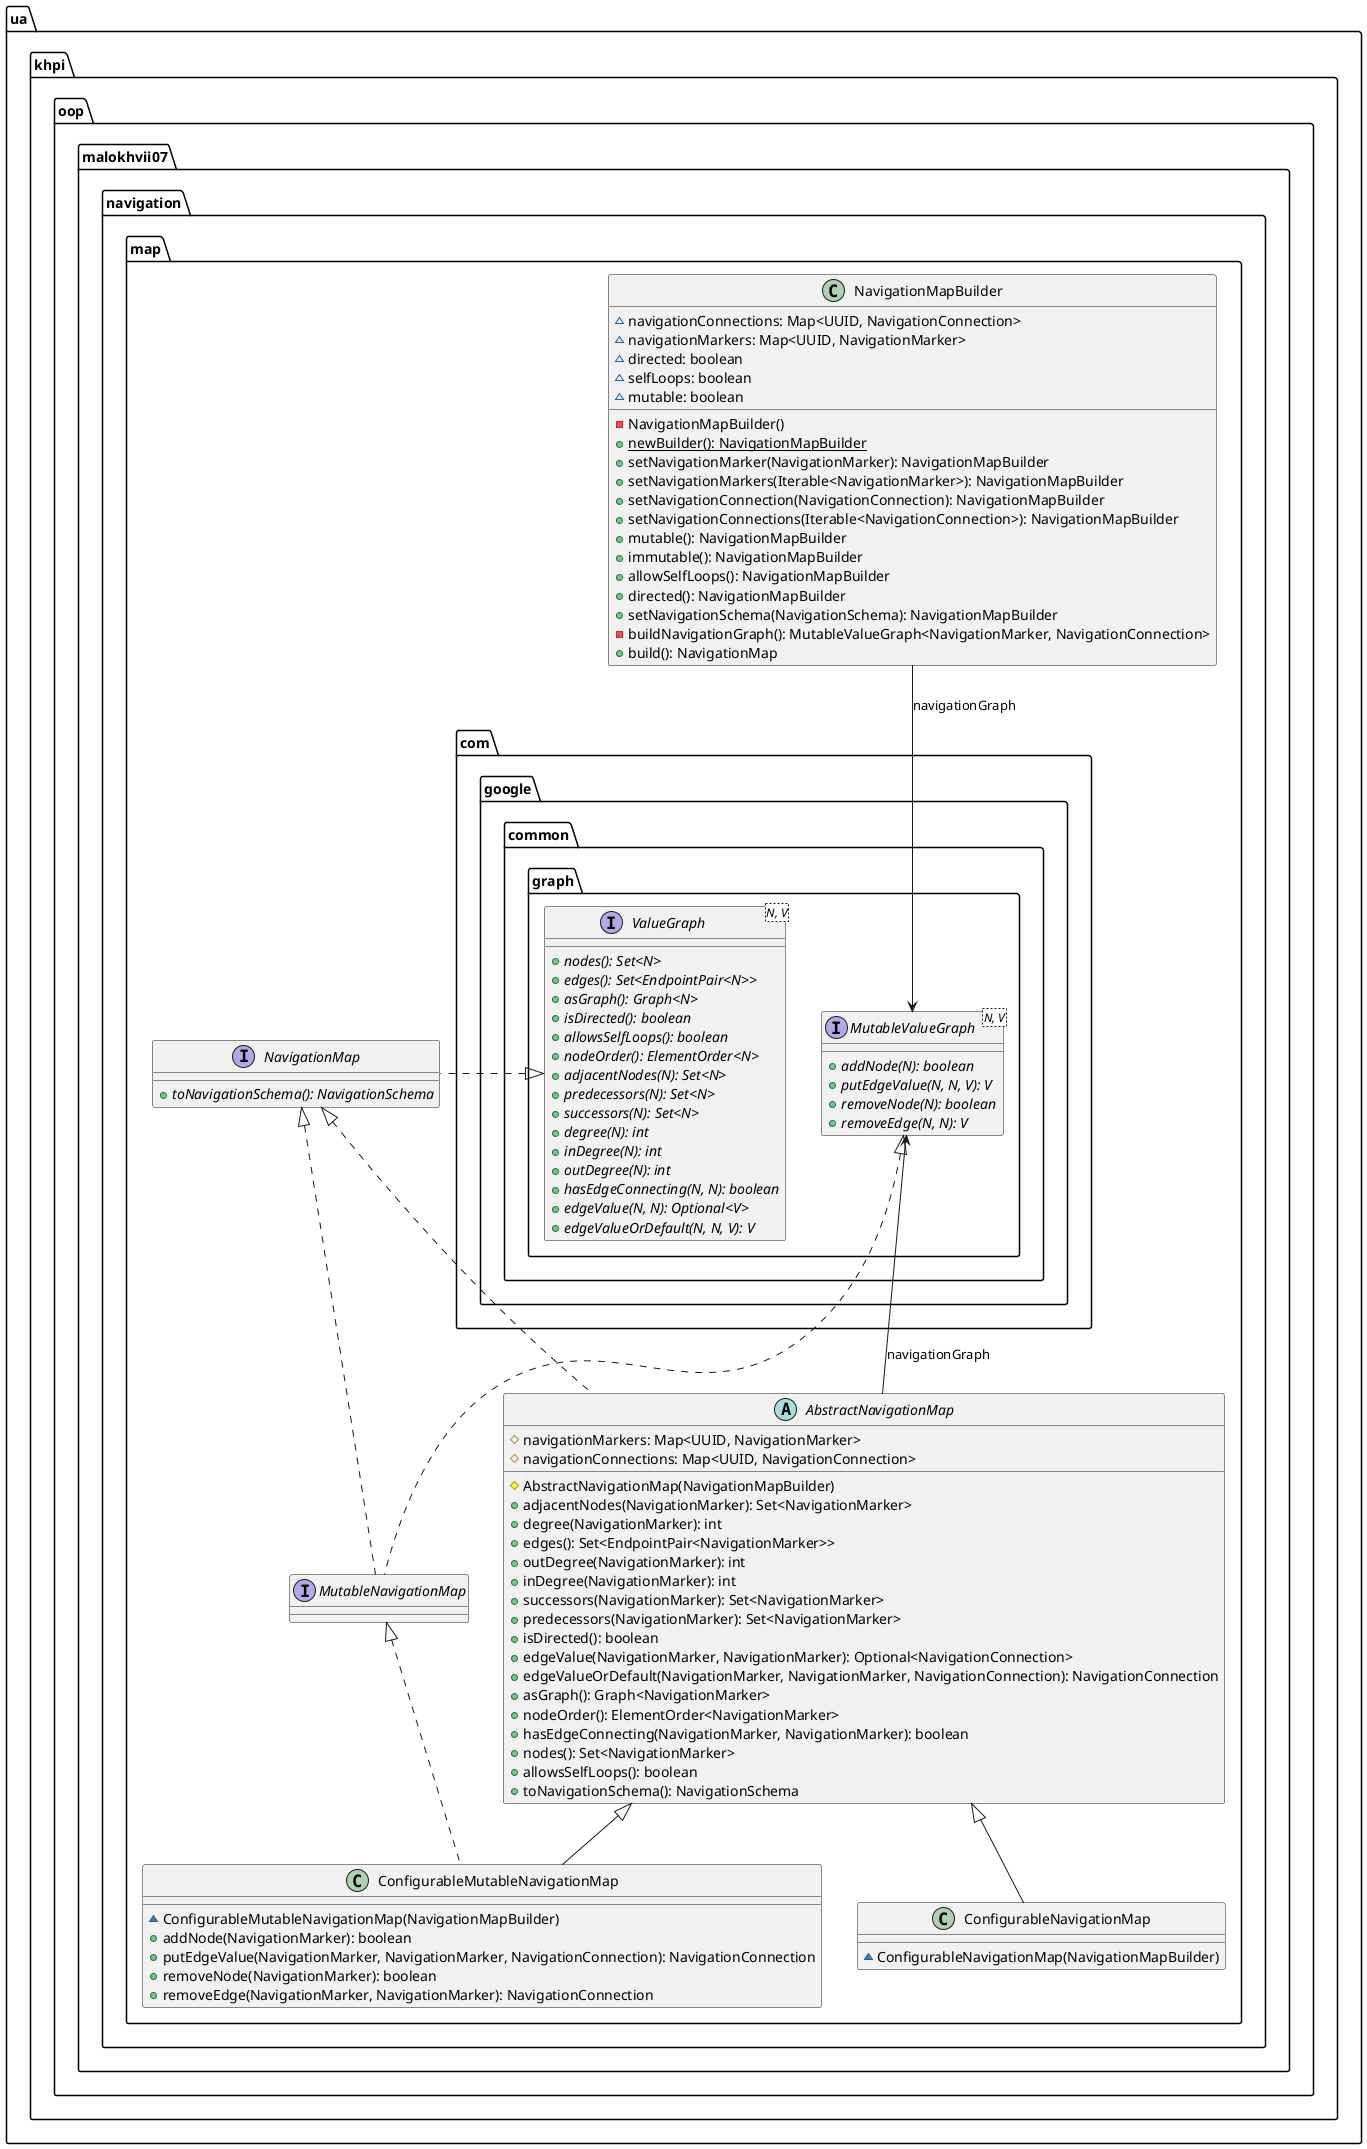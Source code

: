 @startuml

    namespace ua.khpi.oop.malokhvii07.navigation.map {

        class NavigationMapBuilder {
            ~navigationConnections: Map<UUID, NavigationConnection>
            ~navigationMarkers: Map<UUID, NavigationMarker>
            ~directed: boolean
            ~selfLoops: boolean
            ~mutable: boolean
            -NavigationMapBuilder()
            {static} +newBuilder(): NavigationMapBuilder
            +setNavigationMarker(NavigationMarker): NavigationMapBuilder
            +setNavigationMarkers(Iterable<NavigationMarker>): NavigationMapBuilder
            +setNavigationConnection(NavigationConnection): NavigationMapBuilder
            +setNavigationConnections(Iterable<NavigationConnection>): NavigationMapBuilder
            +mutable(): NavigationMapBuilder
            +immutable(): NavigationMapBuilder
            +allowSelfLoops(): NavigationMapBuilder
            +directed(): NavigationMapBuilder
            +setNavigationSchema(NavigationSchema): NavigationMapBuilder
            -buildNavigationGraph(): MutableValueGraph<NavigationMarker, NavigationConnection>
            +build(): NavigationMap
        }

        interface NavigationMap {
            {abstract} +toNavigationSchema(): NavigationSchema
        }

        interface MutableNavigationMap {
        }

        class ConfigurableNavigationMap {
            ~ConfigurableNavigationMap(NavigationMapBuilder)
        }

        class ConfigurableMutableNavigationMap {
            ~ConfigurableMutableNavigationMap(NavigationMapBuilder)
            +addNode(NavigationMarker): boolean
            +putEdgeValue(NavigationMarker, NavigationMarker, NavigationConnection): NavigationConnection
            +removeNode(NavigationMarker): boolean
            +removeEdge(NavigationMarker, NavigationMarker): NavigationConnection
        }

        abstract class AbstractNavigationMap {
            #navigationMarkers: Map<UUID, NavigationMarker>
            #navigationConnections: Map<UUID, NavigationConnection>
            #AbstractNavigationMap(NavigationMapBuilder)
            +adjacentNodes(NavigationMarker): Set<NavigationMarker>
            +degree(NavigationMarker): int
            +edges(): Set<EndpointPair<NavigationMarker>>
            +outDegree(NavigationMarker): int
            +inDegree(NavigationMarker): int
            +successors(NavigationMarker): Set<NavigationMarker>
            +predecessors(NavigationMarker): Set<NavigationMarker>
            +isDirected(): boolean
            +edgeValue(NavigationMarker, NavigationMarker): Optional<NavigationConnection>
            +edgeValueOrDefault(NavigationMarker, NavigationMarker, NavigationConnection): NavigationConnection
            +asGraph(): Graph<NavigationMarker>
            +nodeOrder(): ElementOrder<NavigationMarker>
            +hasEdgeConnecting(NavigationMarker, NavigationMarker): boolean
            +nodes(): Set<NavigationMarker>
            +allowsSelfLoops(): boolean
            +toNavigationSchema(): NavigationSchema
        }

        interface com.google.common.graph.ValueGraph<N, V> {
            {abstract} +nodes(): Set<N>
            {abstract} +edges(): Set<EndpointPair<N>>
            {abstract} +asGraph(): Graph<N>
            {abstract} +isDirected(): boolean
            {abstract} +allowsSelfLoops(): boolean
            {abstract} +nodeOrder(): ElementOrder<N>
            {abstract} +adjacentNodes(N): Set<N>
            {abstract} +predecessors(N): Set<N>
            {abstract} +successors(N): Set<N>
            {abstract} +degree(N): int
            {abstract} +inDegree(N): int
            {abstract} +outDegree(N): int
            {abstract} +hasEdgeConnecting(N, N): boolean
            {abstract} +edgeValue(N, N): Optional<V>
            {abstract} +edgeValueOrDefault(N, N, V): V
        }
        com.google.common.graph.ValueGraph <|.. NavigationMap

        interface com.google.common.graph.MutableValueGraph<N, V> {
            {abstract} +addNode(N): boolean
            {abstract} +putEdgeValue(N, N, V): V
            {abstract} +removeNode(N): boolean
            {abstract} +removeEdge(N, N): V
        }
        com.google.common.graph.MutableValueGraph <|.. MutableNavigationMap

        NavigationMap <|.. MutableNavigationMap

        AbstractNavigationMap <|-- ConfigurableNavigationMap

        AbstractNavigationMap <|-- ConfigurableMutableNavigationMap

        MutableNavigationMap <|.. ConfigurableMutableNavigationMap

        NavigationMap <|.. AbstractNavigationMap

        NavigationMapBuilder --> com.google.common.graph.MutableValueGraph: navigationGraph

        AbstractNavigationMap --> com.google.common.graph.MutableValueGraph: navigationGraph

    }

@enduml
